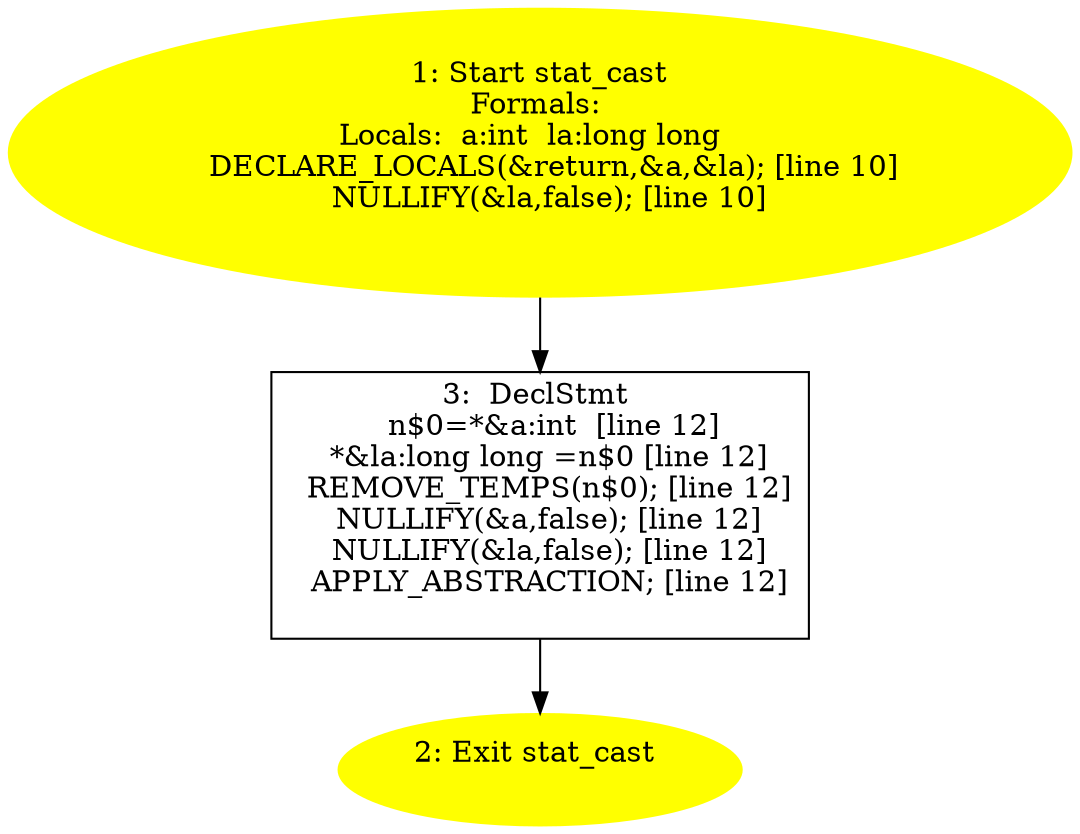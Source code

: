 digraph iCFG {
3 [label="3:  DeclStmt \n   n$0=*&a:int  [line 12]\n  *&la:long long =n$0 [line 12]\n  REMOVE_TEMPS(n$0); [line 12]\n  NULLIFY(&a,false); [line 12]\n  NULLIFY(&la,false); [line 12]\n  APPLY_ABSTRACTION; [line 12]\n " shape="box"]
	

	 3 -> 2 ;
2 [label="2: Exit stat_cast \n  " color=yellow style=filled]
	

1 [label="1: Start stat_cast\nFormals: \nLocals:  a:int  la:long long  \n   DECLARE_LOCALS(&return,&a,&la); [line 10]\n  NULLIFY(&la,false); [line 10]\n " color=yellow style=filled]
	

	 1 -> 3 ;
}
